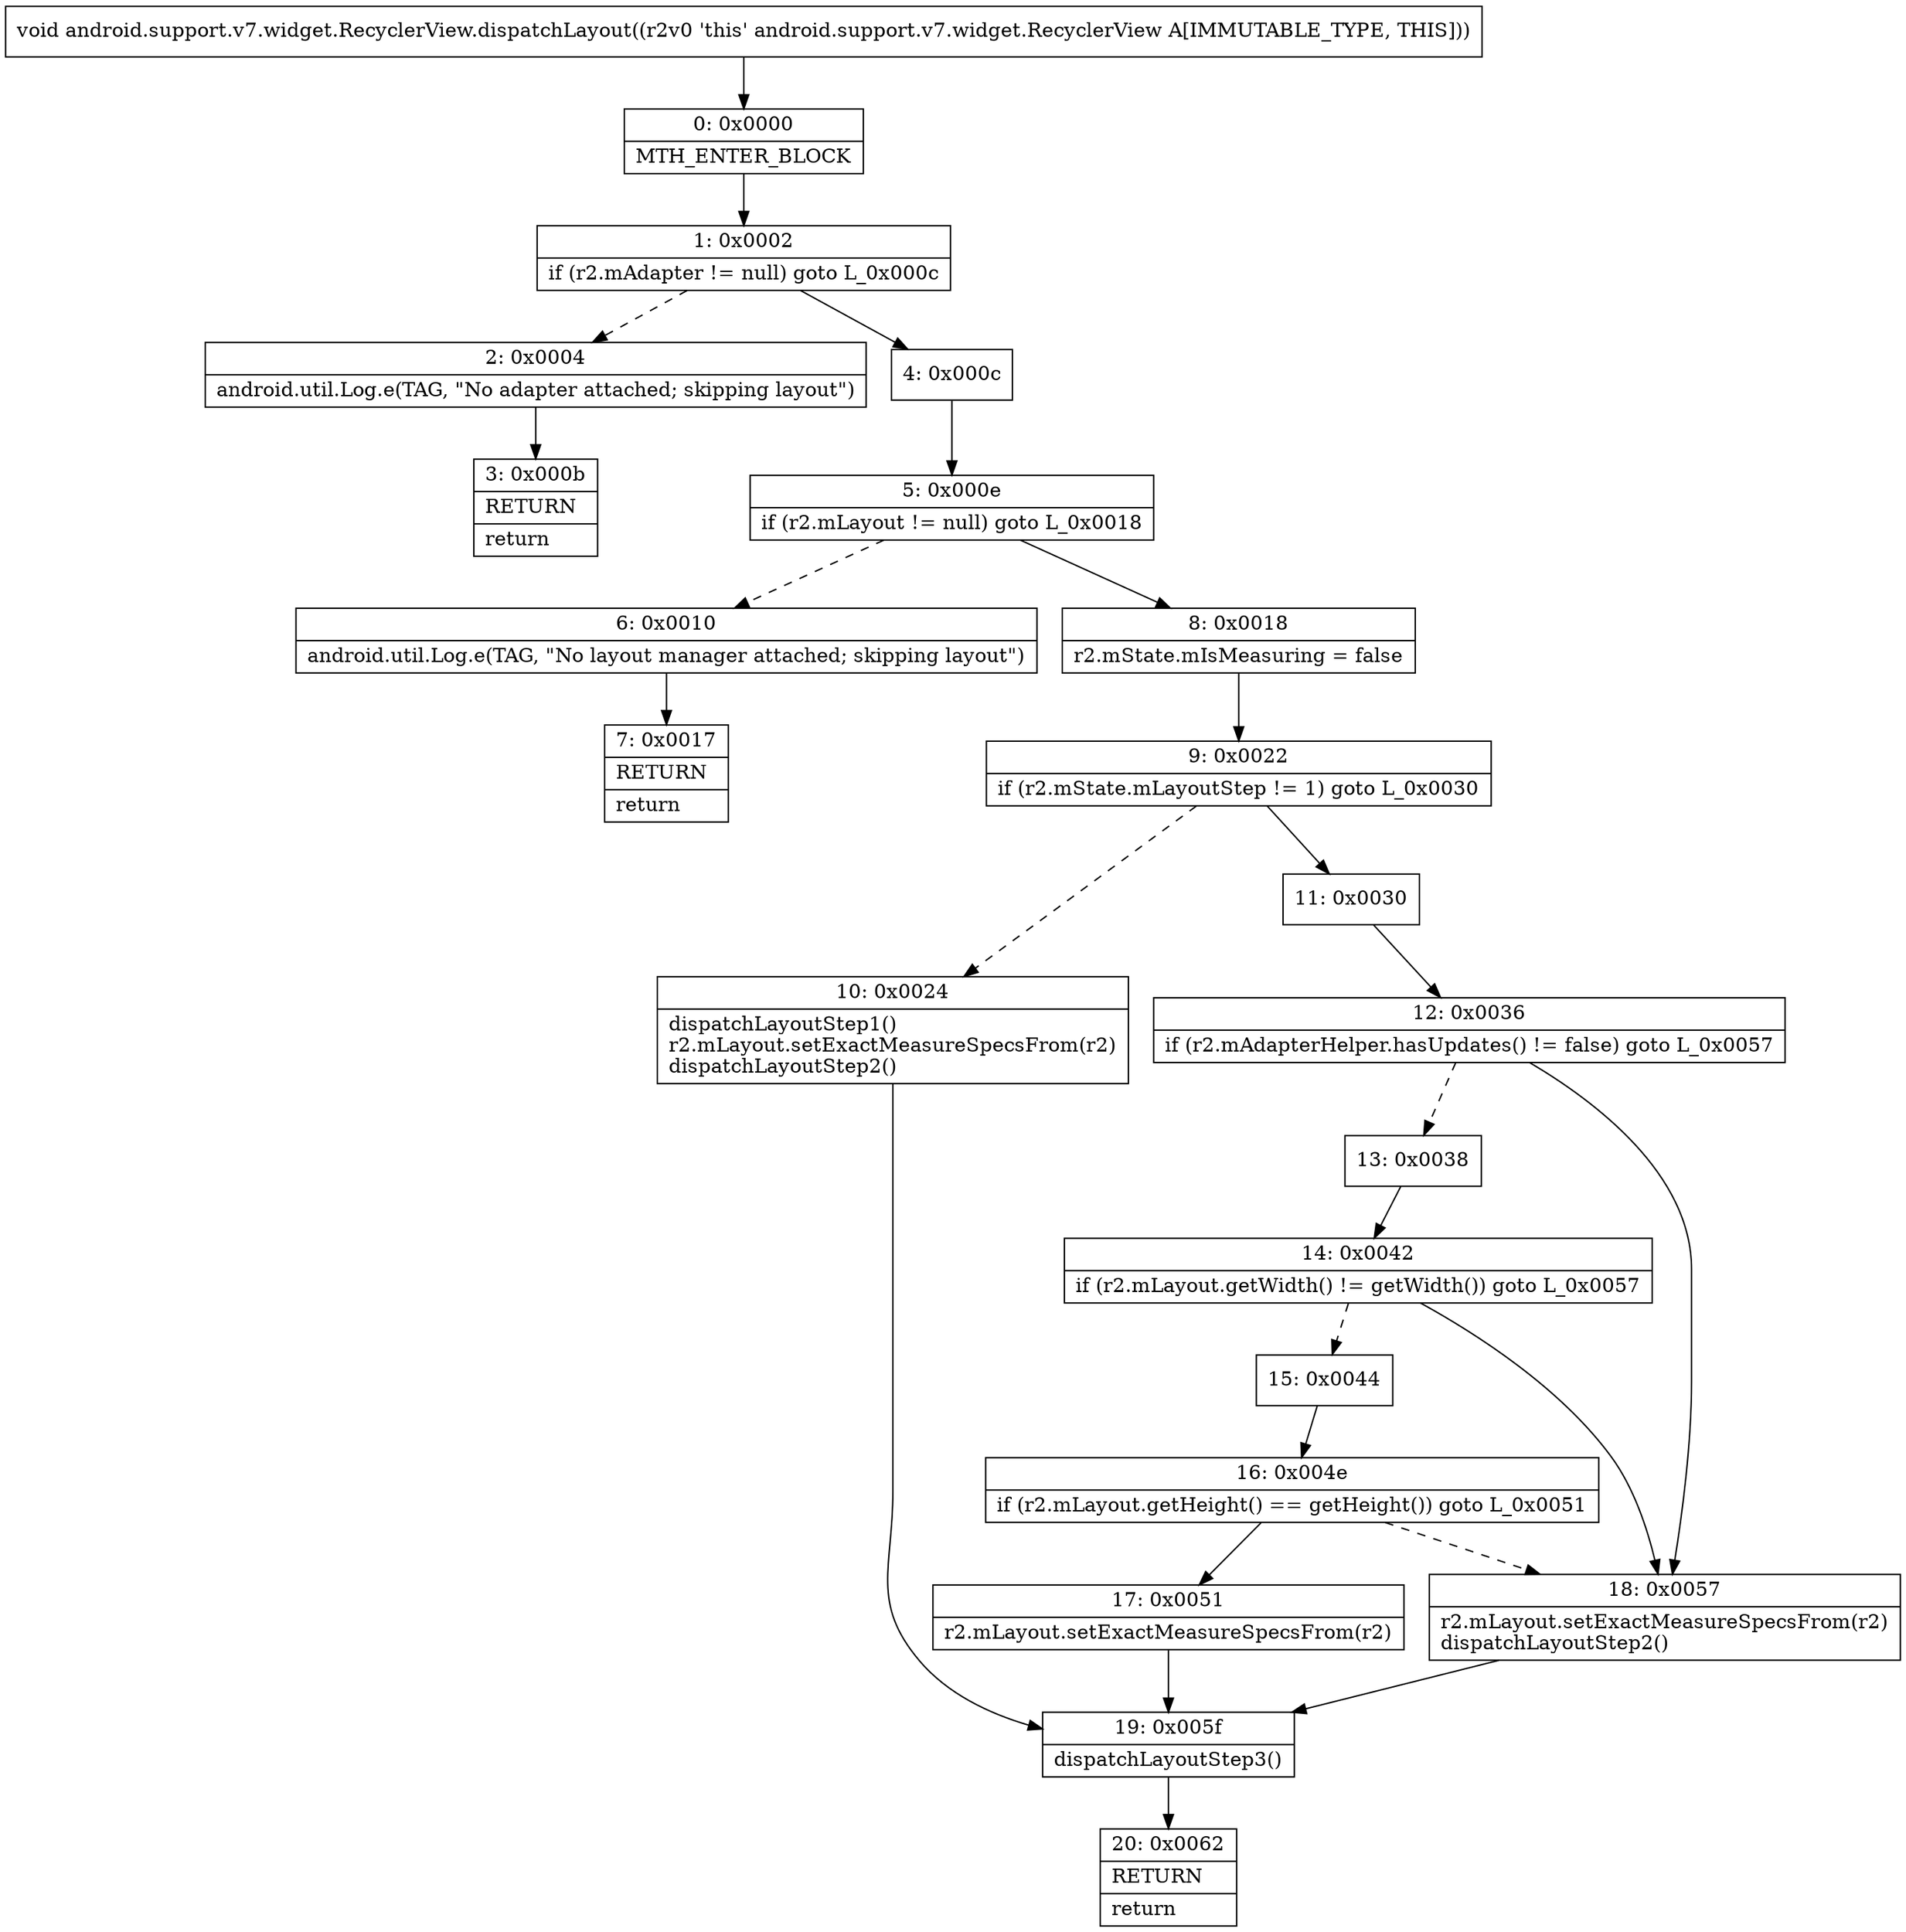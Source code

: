 digraph "CFG forandroid.support.v7.widget.RecyclerView.dispatchLayout()V" {
Node_0 [shape=record,label="{0\:\ 0x0000|MTH_ENTER_BLOCK\l}"];
Node_1 [shape=record,label="{1\:\ 0x0002|if (r2.mAdapter != null) goto L_0x000c\l}"];
Node_2 [shape=record,label="{2\:\ 0x0004|android.util.Log.e(TAG, \"No adapter attached; skipping layout\")\l}"];
Node_3 [shape=record,label="{3\:\ 0x000b|RETURN\l|return\l}"];
Node_4 [shape=record,label="{4\:\ 0x000c}"];
Node_5 [shape=record,label="{5\:\ 0x000e|if (r2.mLayout != null) goto L_0x0018\l}"];
Node_6 [shape=record,label="{6\:\ 0x0010|android.util.Log.e(TAG, \"No layout manager attached; skipping layout\")\l}"];
Node_7 [shape=record,label="{7\:\ 0x0017|RETURN\l|return\l}"];
Node_8 [shape=record,label="{8\:\ 0x0018|r2.mState.mIsMeasuring = false\l}"];
Node_9 [shape=record,label="{9\:\ 0x0022|if (r2.mState.mLayoutStep != 1) goto L_0x0030\l}"];
Node_10 [shape=record,label="{10\:\ 0x0024|dispatchLayoutStep1()\lr2.mLayout.setExactMeasureSpecsFrom(r2)\ldispatchLayoutStep2()\l}"];
Node_11 [shape=record,label="{11\:\ 0x0030}"];
Node_12 [shape=record,label="{12\:\ 0x0036|if (r2.mAdapterHelper.hasUpdates() != false) goto L_0x0057\l}"];
Node_13 [shape=record,label="{13\:\ 0x0038}"];
Node_14 [shape=record,label="{14\:\ 0x0042|if (r2.mLayout.getWidth() != getWidth()) goto L_0x0057\l}"];
Node_15 [shape=record,label="{15\:\ 0x0044}"];
Node_16 [shape=record,label="{16\:\ 0x004e|if (r2.mLayout.getHeight() == getHeight()) goto L_0x0051\l}"];
Node_17 [shape=record,label="{17\:\ 0x0051|r2.mLayout.setExactMeasureSpecsFrom(r2)\l}"];
Node_18 [shape=record,label="{18\:\ 0x0057|r2.mLayout.setExactMeasureSpecsFrom(r2)\ldispatchLayoutStep2()\l}"];
Node_19 [shape=record,label="{19\:\ 0x005f|dispatchLayoutStep3()\l}"];
Node_20 [shape=record,label="{20\:\ 0x0062|RETURN\l|return\l}"];
MethodNode[shape=record,label="{void android.support.v7.widget.RecyclerView.dispatchLayout((r2v0 'this' android.support.v7.widget.RecyclerView A[IMMUTABLE_TYPE, THIS])) }"];
MethodNode -> Node_0;
Node_0 -> Node_1;
Node_1 -> Node_2[style=dashed];
Node_1 -> Node_4;
Node_2 -> Node_3;
Node_4 -> Node_5;
Node_5 -> Node_6[style=dashed];
Node_5 -> Node_8;
Node_6 -> Node_7;
Node_8 -> Node_9;
Node_9 -> Node_10[style=dashed];
Node_9 -> Node_11;
Node_10 -> Node_19;
Node_11 -> Node_12;
Node_12 -> Node_13[style=dashed];
Node_12 -> Node_18;
Node_13 -> Node_14;
Node_14 -> Node_15[style=dashed];
Node_14 -> Node_18;
Node_15 -> Node_16;
Node_16 -> Node_17;
Node_16 -> Node_18[style=dashed];
Node_17 -> Node_19;
Node_18 -> Node_19;
Node_19 -> Node_20;
}

